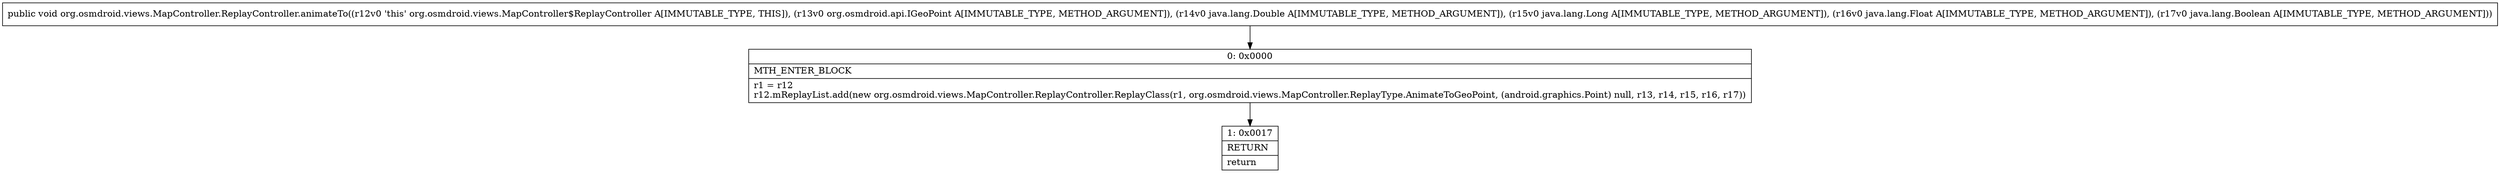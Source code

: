 digraph "CFG fororg.osmdroid.views.MapController.ReplayController.animateTo(Lorg\/osmdroid\/api\/IGeoPoint;Ljava\/lang\/Double;Ljava\/lang\/Long;Ljava\/lang\/Float;Ljava\/lang\/Boolean;)V" {
Node_0 [shape=record,label="{0\:\ 0x0000|MTH_ENTER_BLOCK\l|r1 = r12\lr12.mReplayList.add(new org.osmdroid.views.MapController.ReplayController.ReplayClass(r1, org.osmdroid.views.MapController.ReplayType.AnimateToGeoPoint, (android.graphics.Point) null, r13, r14, r15, r16, r17))\l}"];
Node_1 [shape=record,label="{1\:\ 0x0017|RETURN\l|return\l}"];
MethodNode[shape=record,label="{public void org.osmdroid.views.MapController.ReplayController.animateTo((r12v0 'this' org.osmdroid.views.MapController$ReplayController A[IMMUTABLE_TYPE, THIS]), (r13v0 org.osmdroid.api.IGeoPoint A[IMMUTABLE_TYPE, METHOD_ARGUMENT]), (r14v0 java.lang.Double A[IMMUTABLE_TYPE, METHOD_ARGUMENT]), (r15v0 java.lang.Long A[IMMUTABLE_TYPE, METHOD_ARGUMENT]), (r16v0 java.lang.Float A[IMMUTABLE_TYPE, METHOD_ARGUMENT]), (r17v0 java.lang.Boolean A[IMMUTABLE_TYPE, METHOD_ARGUMENT])) }"];
MethodNode -> Node_0;
Node_0 -> Node_1;
}

